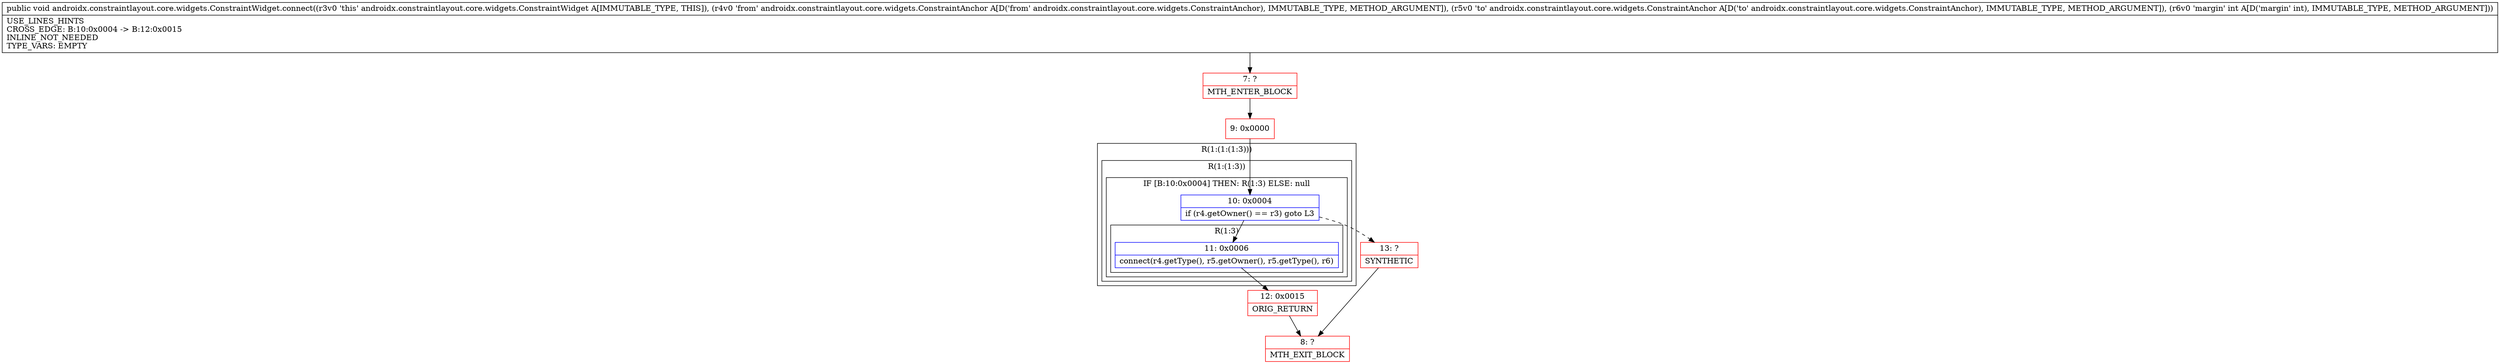 digraph "CFG forandroidx.constraintlayout.core.widgets.ConstraintWidget.connect(Landroidx\/constraintlayout\/core\/widgets\/ConstraintAnchor;Landroidx\/constraintlayout\/core\/widgets\/ConstraintAnchor;I)V" {
subgraph cluster_Region_337545388 {
label = "R(1:(1:(1:3)))";
node [shape=record,color=blue];
subgraph cluster_Region_1819137178 {
label = "R(1:(1:3))";
node [shape=record,color=blue];
subgraph cluster_IfRegion_609907114 {
label = "IF [B:10:0x0004] THEN: R(1:3) ELSE: null";
node [shape=record,color=blue];
Node_10 [shape=record,label="{10\:\ 0x0004|if (r4.getOwner() == r3) goto L3\l}"];
subgraph cluster_Region_591194140 {
label = "R(1:3)";
node [shape=record,color=blue];
Node_11 [shape=record,label="{11\:\ 0x0006|connect(r4.getType(), r5.getOwner(), r5.getType(), r6)\l}"];
}
}
}
}
Node_7 [shape=record,color=red,label="{7\:\ ?|MTH_ENTER_BLOCK\l}"];
Node_9 [shape=record,color=red,label="{9\:\ 0x0000}"];
Node_12 [shape=record,color=red,label="{12\:\ 0x0015|ORIG_RETURN\l}"];
Node_8 [shape=record,color=red,label="{8\:\ ?|MTH_EXIT_BLOCK\l}"];
Node_13 [shape=record,color=red,label="{13\:\ ?|SYNTHETIC\l}"];
MethodNode[shape=record,label="{public void androidx.constraintlayout.core.widgets.ConstraintWidget.connect((r3v0 'this' androidx.constraintlayout.core.widgets.ConstraintWidget A[IMMUTABLE_TYPE, THIS]), (r4v0 'from' androidx.constraintlayout.core.widgets.ConstraintAnchor A[D('from' androidx.constraintlayout.core.widgets.ConstraintAnchor), IMMUTABLE_TYPE, METHOD_ARGUMENT]), (r5v0 'to' androidx.constraintlayout.core.widgets.ConstraintAnchor A[D('to' androidx.constraintlayout.core.widgets.ConstraintAnchor), IMMUTABLE_TYPE, METHOD_ARGUMENT]), (r6v0 'margin' int A[D('margin' int), IMMUTABLE_TYPE, METHOD_ARGUMENT]))  | USE_LINES_HINTS\lCROSS_EDGE: B:10:0x0004 \-\> B:12:0x0015\lINLINE_NOT_NEEDED\lTYPE_VARS: EMPTY\l}"];
MethodNode -> Node_7;Node_10 -> Node_11;
Node_10 -> Node_13[style=dashed];
Node_11 -> Node_12;
Node_7 -> Node_9;
Node_9 -> Node_10;
Node_12 -> Node_8;
Node_13 -> Node_8;
}

